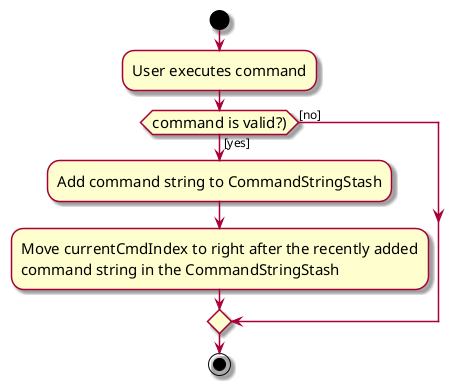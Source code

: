 @startuml
skin rose
skinparam ActivityFontSize 15
skinparam ArrowFontSize 12
start
:User executes command;

'Since the beta syntax does not support placing the condition outside the
'diamond we place it as the true branch instead.

if (command is valid?)) then ([yes])
    :Add command string to CommandStringStash;
    :Move currentCmdIndex to right after the recently added
    command string in the CommandStringStash;
else ([no])
endif
stop
@enduml
